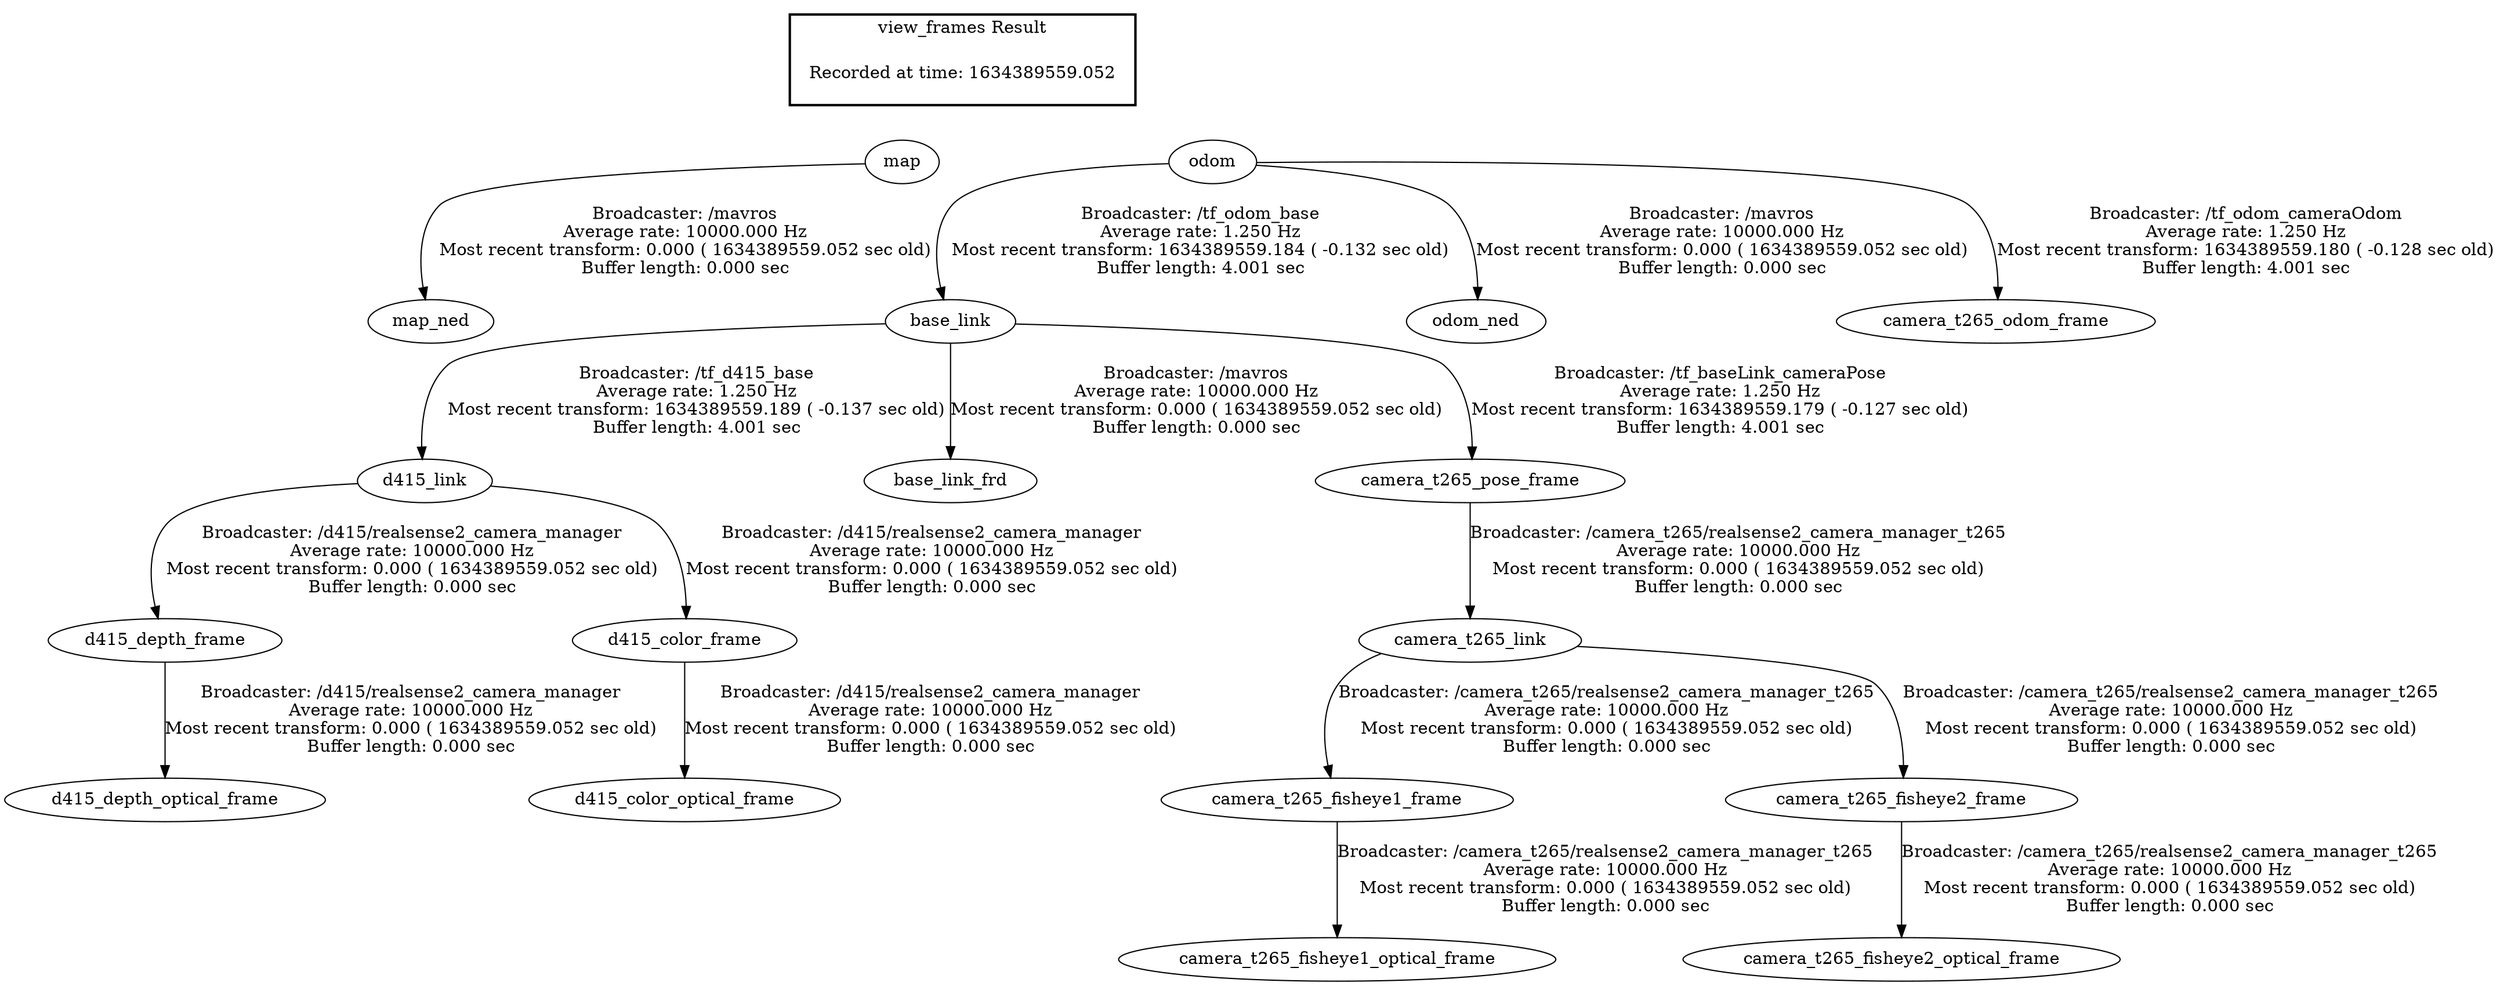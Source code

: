 digraph G {
"d415_link" -> "d415_depth_frame"[label="Broadcaster: /d415/realsense2_camera_manager\nAverage rate: 10000.000 Hz\nMost recent transform: 0.000 ( 1634389559.052 sec old)\nBuffer length: 0.000 sec\n"];
"base_link" -> "d415_link"[label="Broadcaster: /tf_d415_base\nAverage rate: 1.250 Hz\nMost recent transform: 1634389559.189 ( -0.137 sec old)\nBuffer length: 4.001 sec\n"];
"d415_depth_frame" -> "d415_depth_optical_frame"[label="Broadcaster: /d415/realsense2_camera_manager\nAverage rate: 10000.000 Hz\nMost recent transform: 0.000 ( 1634389559.052 sec old)\nBuffer length: 0.000 sec\n"];
"d415_link" -> "d415_color_frame"[label="Broadcaster: /d415/realsense2_camera_manager\nAverage rate: 10000.000 Hz\nMost recent transform: 0.000 ( 1634389559.052 sec old)\nBuffer length: 0.000 sec\n"];
"d415_color_frame" -> "d415_color_optical_frame"[label="Broadcaster: /d415/realsense2_camera_manager\nAverage rate: 10000.000 Hz\nMost recent transform: 0.000 ( 1634389559.052 sec old)\nBuffer length: 0.000 sec\n"];
"map" -> "map_ned"[label="Broadcaster: /mavros\nAverage rate: 10000.000 Hz\nMost recent transform: 0.000 ( 1634389559.052 sec old)\nBuffer length: 0.000 sec\n"];
"odom" -> "odom_ned"[label="Broadcaster: /mavros\nAverage rate: 10000.000 Hz\nMost recent transform: 0.000 ( 1634389559.052 sec old)\nBuffer length: 0.000 sec\n"];
"base_link" -> "base_link_frd"[label="Broadcaster: /mavros\nAverage rate: 10000.000 Hz\nMost recent transform: 0.000 ( 1634389559.052 sec old)\nBuffer length: 0.000 sec\n"];
"odom" -> "base_link"[label="Broadcaster: /tf_odom_base\nAverage rate: 1.250 Hz\nMost recent transform: 1634389559.184 ( -0.132 sec old)\nBuffer length: 4.001 sec\n"];
"camera_t265_link" -> "camera_t265_fisheye1_frame"[label="Broadcaster: /camera_t265/realsense2_camera_manager_t265\nAverage rate: 10000.000 Hz\nMost recent transform: 0.000 ( 1634389559.052 sec old)\nBuffer length: 0.000 sec\n"];
"camera_t265_pose_frame" -> "camera_t265_link"[label="Broadcaster: /camera_t265/realsense2_camera_manager_t265\nAverage rate: 10000.000 Hz\nMost recent transform: 0.000 ( 1634389559.052 sec old)\nBuffer length: 0.000 sec\n"];
"camera_t265_fisheye1_frame" -> "camera_t265_fisheye1_optical_frame"[label="Broadcaster: /camera_t265/realsense2_camera_manager_t265\nAverage rate: 10000.000 Hz\nMost recent transform: 0.000 ( 1634389559.052 sec old)\nBuffer length: 0.000 sec\n"];
"camera_t265_link" -> "camera_t265_fisheye2_frame"[label="Broadcaster: /camera_t265/realsense2_camera_manager_t265\nAverage rate: 10000.000 Hz\nMost recent transform: 0.000 ( 1634389559.052 sec old)\nBuffer length: 0.000 sec\n"];
"camera_t265_fisheye2_frame" -> "camera_t265_fisheye2_optical_frame"[label="Broadcaster: /camera_t265/realsense2_camera_manager_t265\nAverage rate: 10000.000 Hz\nMost recent transform: 0.000 ( 1634389559.052 sec old)\nBuffer length: 0.000 sec\n"];
"base_link" -> "camera_t265_pose_frame"[label="Broadcaster: /tf_baseLink_cameraPose\nAverage rate: 1.250 Hz\nMost recent transform: 1634389559.179 ( -0.127 sec old)\nBuffer length: 4.001 sec\n"];
"odom" -> "camera_t265_odom_frame"[label="Broadcaster: /tf_odom_cameraOdom\nAverage rate: 1.250 Hz\nMost recent transform: 1634389559.180 ( -0.128 sec old)\nBuffer length: 4.001 sec\n"];
edge [style=invis];
 subgraph cluster_legend { style=bold; color=black; label ="view_frames Result";
"Recorded at time: 1634389559.052"[ shape=plaintext ] ;
 }->"map";
edge [style=invis];
 subgraph cluster_legend { style=bold; color=black; label ="view_frames Result";
"Recorded at time: 1634389559.052"[ shape=plaintext ] ;
 }->"odom";
}